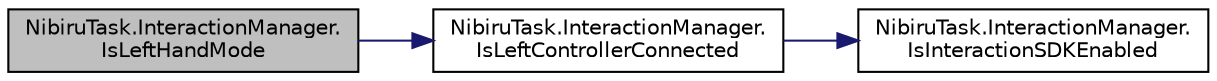 digraph "NibiruTask.InteractionManager.IsLeftHandMode"
{
 // LATEX_PDF_SIZE
  edge [fontname="Helvetica",fontsize="10",labelfontname="Helvetica",labelfontsize="10"];
  node [fontname="Helvetica",fontsize="10",shape=record];
  rankdir="LR";
  Node1 [label="NibiruTask.InteractionManager.\lIsLeftHandMode",height=0.2,width=0.4,color="black", fillcolor="grey75", style="filled", fontcolor="black",tooltip="Is left hand mode"];
  Node1 -> Node2 [color="midnightblue",fontsize="10",style="solid",fontname="Helvetica"];
  Node2 [label="NibiruTask.InteractionManager.\lIsLeftControllerConnected",height=0.2,width=0.4,color="black", fillcolor="white", style="filled",URL="$class_nibiru_task_1_1_interaction_manager.html#a26645adb4b2766333445cccb62f5ddc6",tooltip="Is left controller connected"];
  Node2 -> Node3 [color="midnightblue",fontsize="10",style="solid",fontname="Helvetica"];
  Node3 [label="NibiruTask.InteractionManager.\lIsInteractionSDKEnabled",height=0.2,width=0.4,color="black", fillcolor="white", style="filled",URL="$class_nibiru_task_1_1_interaction_manager.html#a61a8fa60d8bb4e22e58eeed842861d0f",tooltip="Is interaction sdk enabled"];
}
